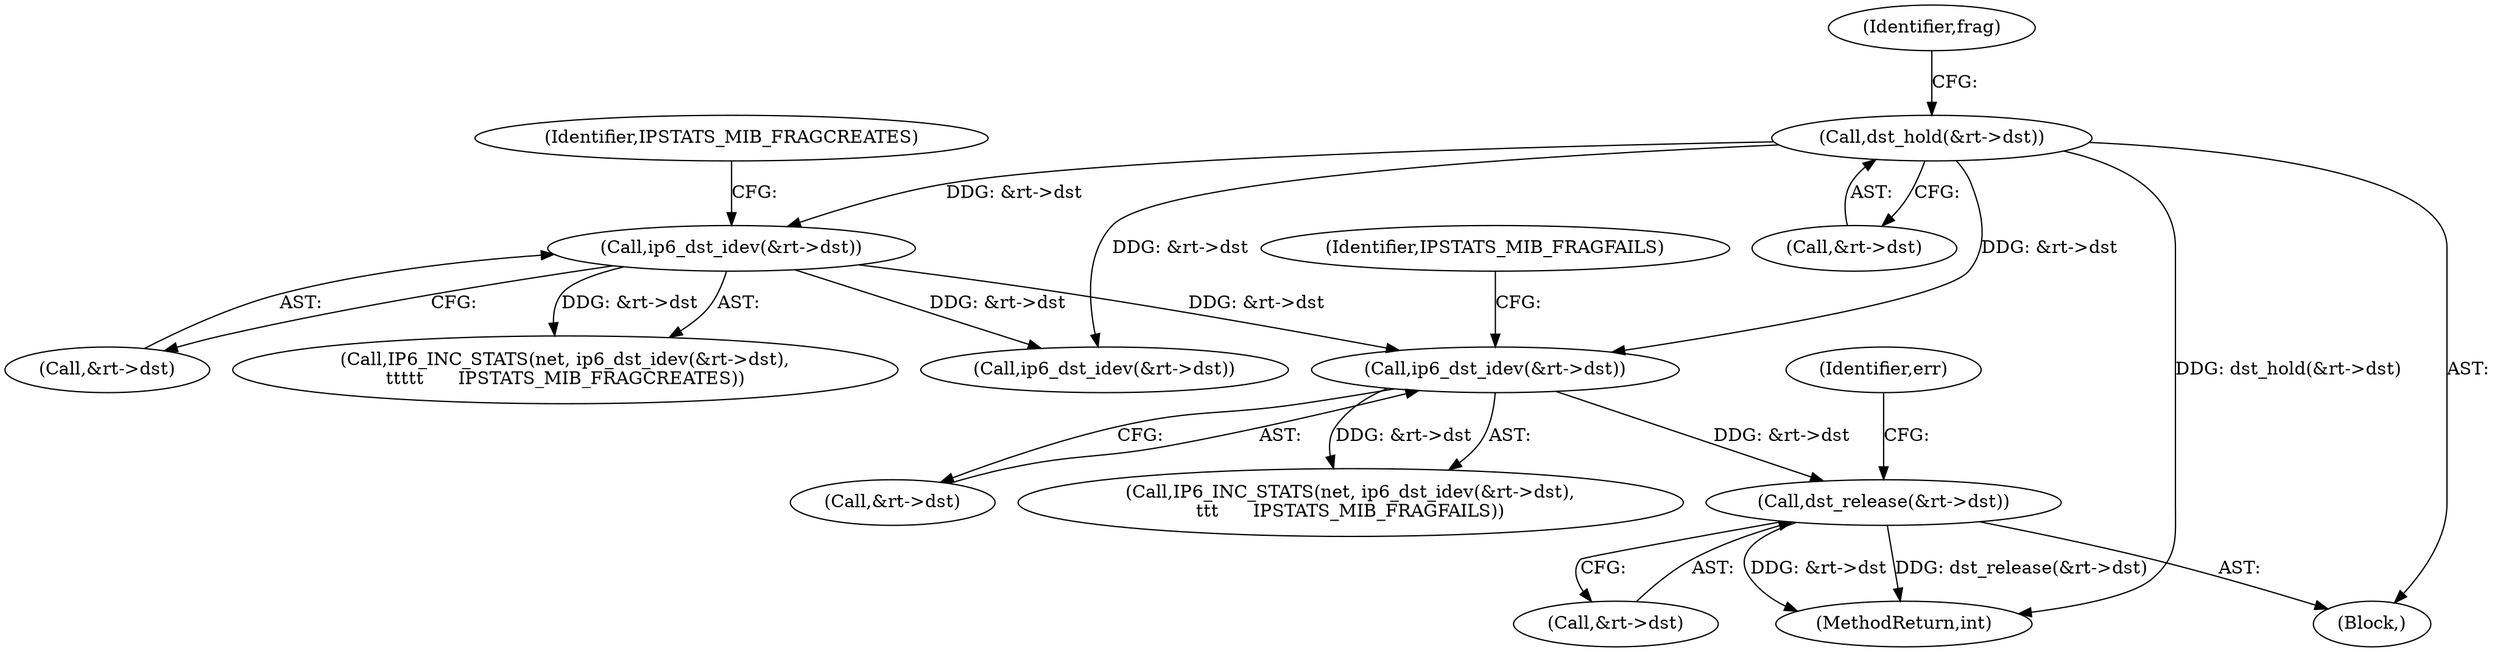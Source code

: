 digraph "0_linux_87c48fa3b4630905f98268dde838ee43626a060c_1@pointer" {
"1000608" [label="(Call,dst_release(&rt->dst))"];
"1000602" [label="(Call,ip6_dst_idev(&rt->dst))"];
"1000438" [label="(Call,dst_hold(&rt->dst))"];
"1000540" [label="(Call,ip6_dst_idev(&rt->dst))"];
"1000600" [label="(Call,IP6_INC_STATS(net, ip6_dst_idev(&rt->dst),\n\t\t\t      IPSTATS_MIB_FRAGFAILS))"];
"1000446" [label="(Identifier,frag)"];
"1000608" [label="(Call,dst_release(&rt->dst))"];
"1000870" [label="(MethodReturn,int)"];
"1000602" [label="(Call,ip6_dst_idev(&rt->dst))"];
"1000545" [label="(Identifier,IPSTATS_MIB_FRAGCREATES)"];
"1000607" [label="(Identifier,IPSTATS_MIB_FRAGFAILS)"];
"1000609" [label="(Call,&rt->dst)"];
"1000438" [label="(Call,dst_hold(&rt->dst))"];
"1000540" [label="(Call,ip6_dst_idev(&rt->dst))"];
"1000574" [label="(Call,ip6_dst_idev(&rt->dst))"];
"1000538" [label="(Call,IP6_INC_STATS(net, ip6_dst_idev(&rt->dst),\n\t\t\t\t\t      IPSTATS_MIB_FRAGCREATES))"];
"1000541" [label="(Call,&rt->dst)"];
"1000439" [label="(Call,&rt->dst)"];
"1000251" [label="(Block,)"];
"1000603" [label="(Call,&rt->dst)"];
"1000614" [label="(Identifier,err)"];
"1000608" -> "1000251"  [label="AST: "];
"1000608" -> "1000609"  [label="CFG: "];
"1000609" -> "1000608"  [label="AST: "];
"1000614" -> "1000608"  [label="CFG: "];
"1000608" -> "1000870"  [label="DDG: dst_release(&rt->dst)"];
"1000608" -> "1000870"  [label="DDG: &rt->dst"];
"1000602" -> "1000608"  [label="DDG: &rt->dst"];
"1000602" -> "1000600"  [label="AST: "];
"1000602" -> "1000603"  [label="CFG: "];
"1000603" -> "1000602"  [label="AST: "];
"1000607" -> "1000602"  [label="CFG: "];
"1000602" -> "1000600"  [label="DDG: &rt->dst"];
"1000438" -> "1000602"  [label="DDG: &rt->dst"];
"1000540" -> "1000602"  [label="DDG: &rt->dst"];
"1000438" -> "1000251"  [label="AST: "];
"1000438" -> "1000439"  [label="CFG: "];
"1000439" -> "1000438"  [label="AST: "];
"1000446" -> "1000438"  [label="CFG: "];
"1000438" -> "1000870"  [label="DDG: dst_hold(&rt->dst)"];
"1000438" -> "1000540"  [label="DDG: &rt->dst"];
"1000438" -> "1000574"  [label="DDG: &rt->dst"];
"1000540" -> "1000538"  [label="AST: "];
"1000540" -> "1000541"  [label="CFG: "];
"1000541" -> "1000540"  [label="AST: "];
"1000545" -> "1000540"  [label="CFG: "];
"1000540" -> "1000538"  [label="DDG: &rt->dst"];
"1000540" -> "1000574"  [label="DDG: &rt->dst"];
}
